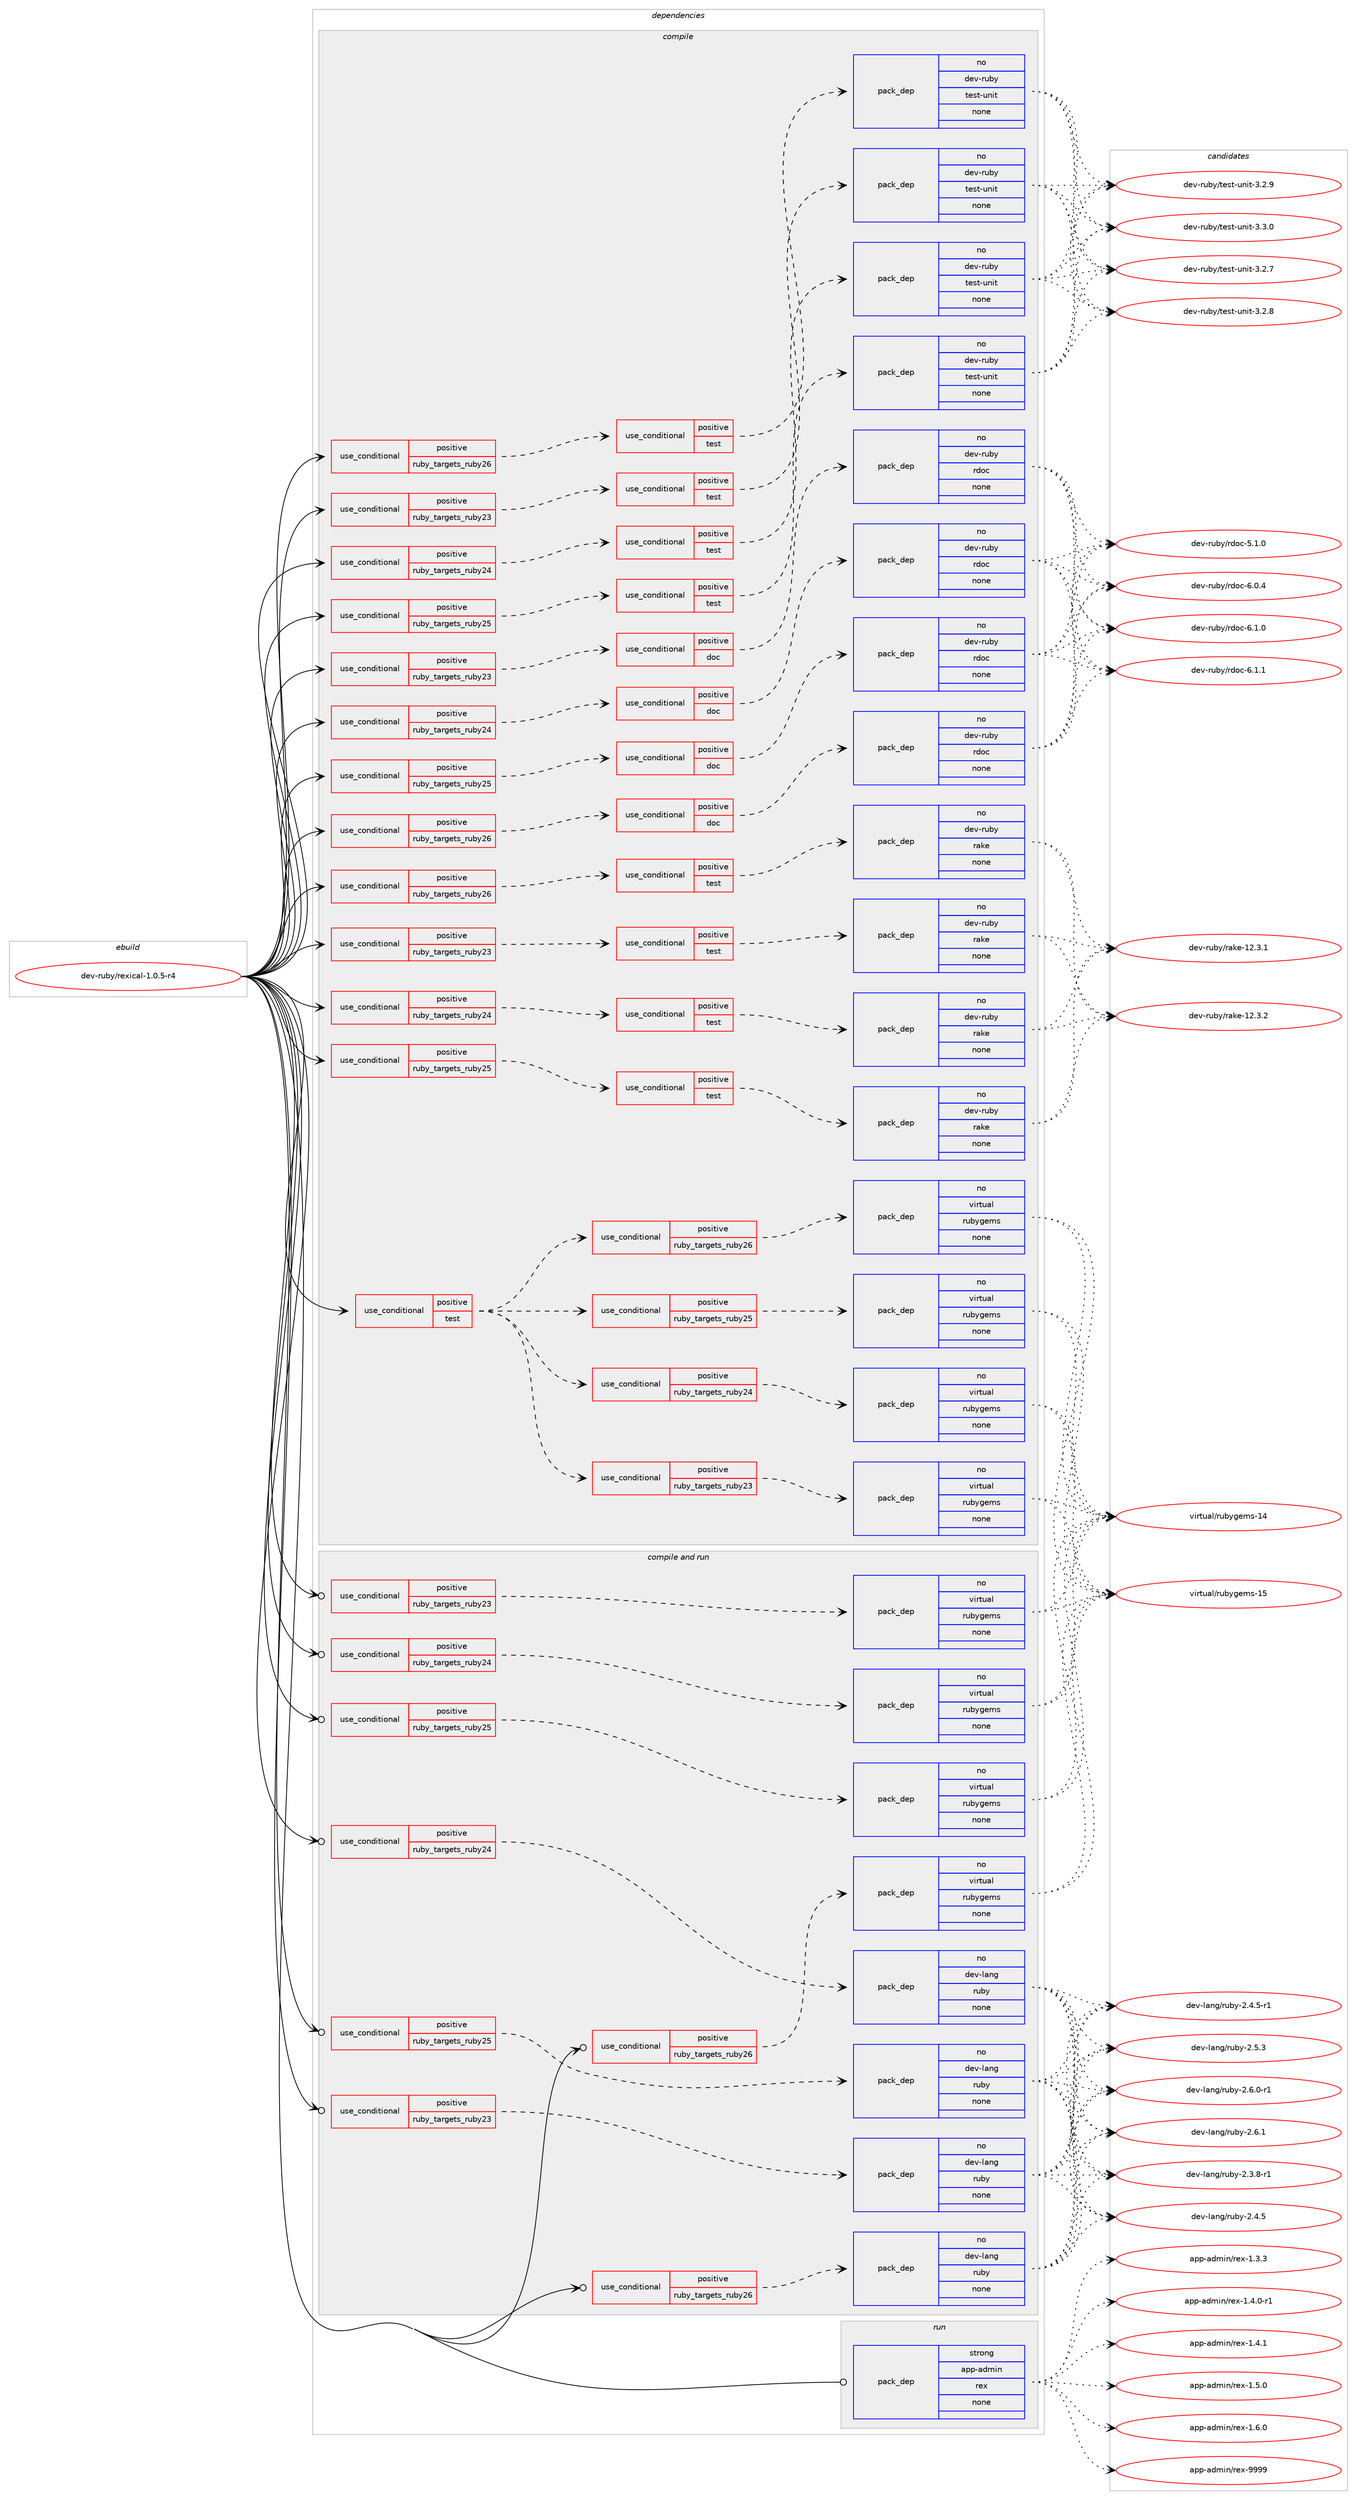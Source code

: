 digraph prolog {

# *************
# Graph options
# *************

newrank=true;
concentrate=true;
compound=true;
graph [rankdir=LR,fontname=Helvetica,fontsize=10,ranksep=1.5];#, ranksep=2.5, nodesep=0.2];
edge  [arrowhead=vee];
node  [fontname=Helvetica,fontsize=10];

# **********
# The ebuild
# **********

subgraph cluster_leftcol {
color=gray;
rank=same;
label=<<i>ebuild</i>>;
id [label="dev-ruby/rexical-1.0.5-r4", color=red, width=4, href="../dev-ruby/rexical-1.0.5-r4.svg"];
}

# ****************
# The dependencies
# ****************

subgraph cluster_midcol {
color=gray;
label=<<i>dependencies</i>>;
subgraph cluster_compile {
fillcolor="#eeeeee";
style=filled;
label=<<i>compile</i>>;
subgraph cond413213 {
dependency1518995 [label=<<TABLE BORDER="0" CELLBORDER="1" CELLSPACING="0" CELLPADDING="4"><TR><TD ROWSPAN="3" CELLPADDING="10">use_conditional</TD></TR><TR><TD>positive</TD></TR><TR><TD>ruby_targets_ruby23</TD></TR></TABLE>>, shape=none, color=red];
subgraph cond413214 {
dependency1518996 [label=<<TABLE BORDER="0" CELLBORDER="1" CELLSPACING="0" CELLPADDING="4"><TR><TD ROWSPAN="3" CELLPADDING="10">use_conditional</TD></TR><TR><TD>positive</TD></TR><TR><TD>doc</TD></TR></TABLE>>, shape=none, color=red];
subgraph pack1082276 {
dependency1518997 [label=<<TABLE BORDER="0" CELLBORDER="1" CELLSPACING="0" CELLPADDING="4" WIDTH="220"><TR><TD ROWSPAN="6" CELLPADDING="30">pack_dep</TD></TR><TR><TD WIDTH="110">no</TD></TR><TR><TD>dev-ruby</TD></TR><TR><TD>rdoc</TD></TR><TR><TD>none</TD></TR><TR><TD></TD></TR></TABLE>>, shape=none, color=blue];
}
dependency1518996:e -> dependency1518997:w [weight=20,style="dashed",arrowhead="vee"];
}
dependency1518995:e -> dependency1518996:w [weight=20,style="dashed",arrowhead="vee"];
}
id:e -> dependency1518995:w [weight=20,style="solid",arrowhead="vee"];
subgraph cond413215 {
dependency1518998 [label=<<TABLE BORDER="0" CELLBORDER="1" CELLSPACING="0" CELLPADDING="4"><TR><TD ROWSPAN="3" CELLPADDING="10">use_conditional</TD></TR><TR><TD>positive</TD></TR><TR><TD>ruby_targets_ruby23</TD></TR></TABLE>>, shape=none, color=red];
subgraph cond413216 {
dependency1518999 [label=<<TABLE BORDER="0" CELLBORDER="1" CELLSPACING="0" CELLPADDING="4"><TR><TD ROWSPAN="3" CELLPADDING="10">use_conditional</TD></TR><TR><TD>positive</TD></TR><TR><TD>test</TD></TR></TABLE>>, shape=none, color=red];
subgraph pack1082277 {
dependency1519000 [label=<<TABLE BORDER="0" CELLBORDER="1" CELLSPACING="0" CELLPADDING="4" WIDTH="220"><TR><TD ROWSPAN="6" CELLPADDING="30">pack_dep</TD></TR><TR><TD WIDTH="110">no</TD></TR><TR><TD>dev-ruby</TD></TR><TR><TD>rake</TD></TR><TR><TD>none</TD></TR><TR><TD></TD></TR></TABLE>>, shape=none, color=blue];
}
dependency1518999:e -> dependency1519000:w [weight=20,style="dashed",arrowhead="vee"];
}
dependency1518998:e -> dependency1518999:w [weight=20,style="dashed",arrowhead="vee"];
}
id:e -> dependency1518998:w [weight=20,style="solid",arrowhead="vee"];
subgraph cond413217 {
dependency1519001 [label=<<TABLE BORDER="0" CELLBORDER="1" CELLSPACING="0" CELLPADDING="4"><TR><TD ROWSPAN="3" CELLPADDING="10">use_conditional</TD></TR><TR><TD>positive</TD></TR><TR><TD>ruby_targets_ruby23</TD></TR></TABLE>>, shape=none, color=red];
subgraph cond413218 {
dependency1519002 [label=<<TABLE BORDER="0" CELLBORDER="1" CELLSPACING="0" CELLPADDING="4"><TR><TD ROWSPAN="3" CELLPADDING="10">use_conditional</TD></TR><TR><TD>positive</TD></TR><TR><TD>test</TD></TR></TABLE>>, shape=none, color=red];
subgraph pack1082278 {
dependency1519003 [label=<<TABLE BORDER="0" CELLBORDER="1" CELLSPACING="0" CELLPADDING="4" WIDTH="220"><TR><TD ROWSPAN="6" CELLPADDING="30">pack_dep</TD></TR><TR><TD WIDTH="110">no</TD></TR><TR><TD>dev-ruby</TD></TR><TR><TD>test-unit</TD></TR><TR><TD>none</TD></TR><TR><TD></TD></TR></TABLE>>, shape=none, color=blue];
}
dependency1519002:e -> dependency1519003:w [weight=20,style="dashed",arrowhead="vee"];
}
dependency1519001:e -> dependency1519002:w [weight=20,style="dashed",arrowhead="vee"];
}
id:e -> dependency1519001:w [weight=20,style="solid",arrowhead="vee"];
subgraph cond413219 {
dependency1519004 [label=<<TABLE BORDER="0" CELLBORDER="1" CELLSPACING="0" CELLPADDING="4"><TR><TD ROWSPAN="3" CELLPADDING="10">use_conditional</TD></TR><TR><TD>positive</TD></TR><TR><TD>ruby_targets_ruby24</TD></TR></TABLE>>, shape=none, color=red];
subgraph cond413220 {
dependency1519005 [label=<<TABLE BORDER="0" CELLBORDER="1" CELLSPACING="0" CELLPADDING="4"><TR><TD ROWSPAN="3" CELLPADDING="10">use_conditional</TD></TR><TR><TD>positive</TD></TR><TR><TD>doc</TD></TR></TABLE>>, shape=none, color=red];
subgraph pack1082279 {
dependency1519006 [label=<<TABLE BORDER="0" CELLBORDER="1" CELLSPACING="0" CELLPADDING="4" WIDTH="220"><TR><TD ROWSPAN="6" CELLPADDING="30">pack_dep</TD></TR><TR><TD WIDTH="110">no</TD></TR><TR><TD>dev-ruby</TD></TR><TR><TD>rdoc</TD></TR><TR><TD>none</TD></TR><TR><TD></TD></TR></TABLE>>, shape=none, color=blue];
}
dependency1519005:e -> dependency1519006:w [weight=20,style="dashed",arrowhead="vee"];
}
dependency1519004:e -> dependency1519005:w [weight=20,style="dashed",arrowhead="vee"];
}
id:e -> dependency1519004:w [weight=20,style="solid",arrowhead="vee"];
subgraph cond413221 {
dependency1519007 [label=<<TABLE BORDER="0" CELLBORDER="1" CELLSPACING="0" CELLPADDING="4"><TR><TD ROWSPAN="3" CELLPADDING="10">use_conditional</TD></TR><TR><TD>positive</TD></TR><TR><TD>ruby_targets_ruby24</TD></TR></TABLE>>, shape=none, color=red];
subgraph cond413222 {
dependency1519008 [label=<<TABLE BORDER="0" CELLBORDER="1" CELLSPACING="0" CELLPADDING="4"><TR><TD ROWSPAN="3" CELLPADDING="10">use_conditional</TD></TR><TR><TD>positive</TD></TR><TR><TD>test</TD></TR></TABLE>>, shape=none, color=red];
subgraph pack1082280 {
dependency1519009 [label=<<TABLE BORDER="0" CELLBORDER="1" CELLSPACING="0" CELLPADDING="4" WIDTH="220"><TR><TD ROWSPAN="6" CELLPADDING="30">pack_dep</TD></TR><TR><TD WIDTH="110">no</TD></TR><TR><TD>dev-ruby</TD></TR><TR><TD>rake</TD></TR><TR><TD>none</TD></TR><TR><TD></TD></TR></TABLE>>, shape=none, color=blue];
}
dependency1519008:e -> dependency1519009:w [weight=20,style="dashed",arrowhead="vee"];
}
dependency1519007:e -> dependency1519008:w [weight=20,style="dashed",arrowhead="vee"];
}
id:e -> dependency1519007:w [weight=20,style="solid",arrowhead="vee"];
subgraph cond413223 {
dependency1519010 [label=<<TABLE BORDER="0" CELLBORDER="1" CELLSPACING="0" CELLPADDING="4"><TR><TD ROWSPAN="3" CELLPADDING="10">use_conditional</TD></TR><TR><TD>positive</TD></TR><TR><TD>ruby_targets_ruby24</TD></TR></TABLE>>, shape=none, color=red];
subgraph cond413224 {
dependency1519011 [label=<<TABLE BORDER="0" CELLBORDER="1" CELLSPACING="0" CELLPADDING="4"><TR><TD ROWSPAN="3" CELLPADDING="10">use_conditional</TD></TR><TR><TD>positive</TD></TR><TR><TD>test</TD></TR></TABLE>>, shape=none, color=red];
subgraph pack1082281 {
dependency1519012 [label=<<TABLE BORDER="0" CELLBORDER="1" CELLSPACING="0" CELLPADDING="4" WIDTH="220"><TR><TD ROWSPAN="6" CELLPADDING="30">pack_dep</TD></TR><TR><TD WIDTH="110">no</TD></TR><TR><TD>dev-ruby</TD></TR><TR><TD>test-unit</TD></TR><TR><TD>none</TD></TR><TR><TD></TD></TR></TABLE>>, shape=none, color=blue];
}
dependency1519011:e -> dependency1519012:w [weight=20,style="dashed",arrowhead="vee"];
}
dependency1519010:e -> dependency1519011:w [weight=20,style="dashed",arrowhead="vee"];
}
id:e -> dependency1519010:w [weight=20,style="solid",arrowhead="vee"];
subgraph cond413225 {
dependency1519013 [label=<<TABLE BORDER="0" CELLBORDER="1" CELLSPACING="0" CELLPADDING="4"><TR><TD ROWSPAN="3" CELLPADDING="10">use_conditional</TD></TR><TR><TD>positive</TD></TR><TR><TD>ruby_targets_ruby25</TD></TR></TABLE>>, shape=none, color=red];
subgraph cond413226 {
dependency1519014 [label=<<TABLE BORDER="0" CELLBORDER="1" CELLSPACING="0" CELLPADDING="4"><TR><TD ROWSPAN="3" CELLPADDING="10">use_conditional</TD></TR><TR><TD>positive</TD></TR><TR><TD>doc</TD></TR></TABLE>>, shape=none, color=red];
subgraph pack1082282 {
dependency1519015 [label=<<TABLE BORDER="0" CELLBORDER="1" CELLSPACING="0" CELLPADDING="4" WIDTH="220"><TR><TD ROWSPAN="6" CELLPADDING="30">pack_dep</TD></TR><TR><TD WIDTH="110">no</TD></TR><TR><TD>dev-ruby</TD></TR><TR><TD>rdoc</TD></TR><TR><TD>none</TD></TR><TR><TD></TD></TR></TABLE>>, shape=none, color=blue];
}
dependency1519014:e -> dependency1519015:w [weight=20,style="dashed",arrowhead="vee"];
}
dependency1519013:e -> dependency1519014:w [weight=20,style="dashed",arrowhead="vee"];
}
id:e -> dependency1519013:w [weight=20,style="solid",arrowhead="vee"];
subgraph cond413227 {
dependency1519016 [label=<<TABLE BORDER="0" CELLBORDER="1" CELLSPACING="0" CELLPADDING="4"><TR><TD ROWSPAN="3" CELLPADDING="10">use_conditional</TD></TR><TR><TD>positive</TD></TR><TR><TD>ruby_targets_ruby25</TD></TR></TABLE>>, shape=none, color=red];
subgraph cond413228 {
dependency1519017 [label=<<TABLE BORDER="0" CELLBORDER="1" CELLSPACING="0" CELLPADDING="4"><TR><TD ROWSPAN="3" CELLPADDING="10">use_conditional</TD></TR><TR><TD>positive</TD></TR><TR><TD>test</TD></TR></TABLE>>, shape=none, color=red];
subgraph pack1082283 {
dependency1519018 [label=<<TABLE BORDER="0" CELLBORDER="1" CELLSPACING="0" CELLPADDING="4" WIDTH="220"><TR><TD ROWSPAN="6" CELLPADDING="30">pack_dep</TD></TR><TR><TD WIDTH="110">no</TD></TR><TR><TD>dev-ruby</TD></TR><TR><TD>rake</TD></TR><TR><TD>none</TD></TR><TR><TD></TD></TR></TABLE>>, shape=none, color=blue];
}
dependency1519017:e -> dependency1519018:w [weight=20,style="dashed",arrowhead="vee"];
}
dependency1519016:e -> dependency1519017:w [weight=20,style="dashed",arrowhead="vee"];
}
id:e -> dependency1519016:w [weight=20,style="solid",arrowhead="vee"];
subgraph cond413229 {
dependency1519019 [label=<<TABLE BORDER="0" CELLBORDER="1" CELLSPACING="0" CELLPADDING="4"><TR><TD ROWSPAN="3" CELLPADDING="10">use_conditional</TD></TR><TR><TD>positive</TD></TR><TR><TD>ruby_targets_ruby25</TD></TR></TABLE>>, shape=none, color=red];
subgraph cond413230 {
dependency1519020 [label=<<TABLE BORDER="0" CELLBORDER="1" CELLSPACING="0" CELLPADDING="4"><TR><TD ROWSPAN="3" CELLPADDING="10">use_conditional</TD></TR><TR><TD>positive</TD></TR><TR><TD>test</TD></TR></TABLE>>, shape=none, color=red];
subgraph pack1082284 {
dependency1519021 [label=<<TABLE BORDER="0" CELLBORDER="1" CELLSPACING="0" CELLPADDING="4" WIDTH="220"><TR><TD ROWSPAN="6" CELLPADDING="30">pack_dep</TD></TR><TR><TD WIDTH="110">no</TD></TR><TR><TD>dev-ruby</TD></TR><TR><TD>test-unit</TD></TR><TR><TD>none</TD></TR><TR><TD></TD></TR></TABLE>>, shape=none, color=blue];
}
dependency1519020:e -> dependency1519021:w [weight=20,style="dashed",arrowhead="vee"];
}
dependency1519019:e -> dependency1519020:w [weight=20,style="dashed",arrowhead="vee"];
}
id:e -> dependency1519019:w [weight=20,style="solid",arrowhead="vee"];
subgraph cond413231 {
dependency1519022 [label=<<TABLE BORDER="0" CELLBORDER="1" CELLSPACING="0" CELLPADDING="4"><TR><TD ROWSPAN="3" CELLPADDING="10">use_conditional</TD></TR><TR><TD>positive</TD></TR><TR><TD>ruby_targets_ruby26</TD></TR></TABLE>>, shape=none, color=red];
subgraph cond413232 {
dependency1519023 [label=<<TABLE BORDER="0" CELLBORDER="1" CELLSPACING="0" CELLPADDING="4"><TR><TD ROWSPAN="3" CELLPADDING="10">use_conditional</TD></TR><TR><TD>positive</TD></TR><TR><TD>doc</TD></TR></TABLE>>, shape=none, color=red];
subgraph pack1082285 {
dependency1519024 [label=<<TABLE BORDER="0" CELLBORDER="1" CELLSPACING="0" CELLPADDING="4" WIDTH="220"><TR><TD ROWSPAN="6" CELLPADDING="30">pack_dep</TD></TR><TR><TD WIDTH="110">no</TD></TR><TR><TD>dev-ruby</TD></TR><TR><TD>rdoc</TD></TR><TR><TD>none</TD></TR><TR><TD></TD></TR></TABLE>>, shape=none, color=blue];
}
dependency1519023:e -> dependency1519024:w [weight=20,style="dashed",arrowhead="vee"];
}
dependency1519022:e -> dependency1519023:w [weight=20,style="dashed",arrowhead="vee"];
}
id:e -> dependency1519022:w [weight=20,style="solid",arrowhead="vee"];
subgraph cond413233 {
dependency1519025 [label=<<TABLE BORDER="0" CELLBORDER="1" CELLSPACING="0" CELLPADDING="4"><TR><TD ROWSPAN="3" CELLPADDING="10">use_conditional</TD></TR><TR><TD>positive</TD></TR><TR><TD>ruby_targets_ruby26</TD></TR></TABLE>>, shape=none, color=red];
subgraph cond413234 {
dependency1519026 [label=<<TABLE BORDER="0" CELLBORDER="1" CELLSPACING="0" CELLPADDING="4"><TR><TD ROWSPAN="3" CELLPADDING="10">use_conditional</TD></TR><TR><TD>positive</TD></TR><TR><TD>test</TD></TR></TABLE>>, shape=none, color=red];
subgraph pack1082286 {
dependency1519027 [label=<<TABLE BORDER="0" CELLBORDER="1" CELLSPACING="0" CELLPADDING="4" WIDTH="220"><TR><TD ROWSPAN="6" CELLPADDING="30">pack_dep</TD></TR><TR><TD WIDTH="110">no</TD></TR><TR><TD>dev-ruby</TD></TR><TR><TD>rake</TD></TR><TR><TD>none</TD></TR><TR><TD></TD></TR></TABLE>>, shape=none, color=blue];
}
dependency1519026:e -> dependency1519027:w [weight=20,style="dashed",arrowhead="vee"];
}
dependency1519025:e -> dependency1519026:w [weight=20,style="dashed",arrowhead="vee"];
}
id:e -> dependency1519025:w [weight=20,style="solid",arrowhead="vee"];
subgraph cond413235 {
dependency1519028 [label=<<TABLE BORDER="0" CELLBORDER="1" CELLSPACING="0" CELLPADDING="4"><TR><TD ROWSPAN="3" CELLPADDING="10">use_conditional</TD></TR><TR><TD>positive</TD></TR><TR><TD>ruby_targets_ruby26</TD></TR></TABLE>>, shape=none, color=red];
subgraph cond413236 {
dependency1519029 [label=<<TABLE BORDER="0" CELLBORDER="1" CELLSPACING="0" CELLPADDING="4"><TR><TD ROWSPAN="3" CELLPADDING="10">use_conditional</TD></TR><TR><TD>positive</TD></TR><TR><TD>test</TD></TR></TABLE>>, shape=none, color=red];
subgraph pack1082287 {
dependency1519030 [label=<<TABLE BORDER="0" CELLBORDER="1" CELLSPACING="0" CELLPADDING="4" WIDTH="220"><TR><TD ROWSPAN="6" CELLPADDING="30">pack_dep</TD></TR><TR><TD WIDTH="110">no</TD></TR><TR><TD>dev-ruby</TD></TR><TR><TD>test-unit</TD></TR><TR><TD>none</TD></TR><TR><TD></TD></TR></TABLE>>, shape=none, color=blue];
}
dependency1519029:e -> dependency1519030:w [weight=20,style="dashed",arrowhead="vee"];
}
dependency1519028:e -> dependency1519029:w [weight=20,style="dashed",arrowhead="vee"];
}
id:e -> dependency1519028:w [weight=20,style="solid",arrowhead="vee"];
subgraph cond413237 {
dependency1519031 [label=<<TABLE BORDER="0" CELLBORDER="1" CELLSPACING="0" CELLPADDING="4"><TR><TD ROWSPAN="3" CELLPADDING="10">use_conditional</TD></TR><TR><TD>positive</TD></TR><TR><TD>test</TD></TR></TABLE>>, shape=none, color=red];
subgraph cond413238 {
dependency1519032 [label=<<TABLE BORDER="0" CELLBORDER="1" CELLSPACING="0" CELLPADDING="4"><TR><TD ROWSPAN="3" CELLPADDING="10">use_conditional</TD></TR><TR><TD>positive</TD></TR><TR><TD>ruby_targets_ruby23</TD></TR></TABLE>>, shape=none, color=red];
subgraph pack1082288 {
dependency1519033 [label=<<TABLE BORDER="0" CELLBORDER="1" CELLSPACING="0" CELLPADDING="4" WIDTH="220"><TR><TD ROWSPAN="6" CELLPADDING="30">pack_dep</TD></TR><TR><TD WIDTH="110">no</TD></TR><TR><TD>virtual</TD></TR><TR><TD>rubygems</TD></TR><TR><TD>none</TD></TR><TR><TD></TD></TR></TABLE>>, shape=none, color=blue];
}
dependency1519032:e -> dependency1519033:w [weight=20,style="dashed",arrowhead="vee"];
}
dependency1519031:e -> dependency1519032:w [weight=20,style="dashed",arrowhead="vee"];
subgraph cond413239 {
dependency1519034 [label=<<TABLE BORDER="0" CELLBORDER="1" CELLSPACING="0" CELLPADDING="4"><TR><TD ROWSPAN="3" CELLPADDING="10">use_conditional</TD></TR><TR><TD>positive</TD></TR><TR><TD>ruby_targets_ruby24</TD></TR></TABLE>>, shape=none, color=red];
subgraph pack1082289 {
dependency1519035 [label=<<TABLE BORDER="0" CELLBORDER="1" CELLSPACING="0" CELLPADDING="4" WIDTH="220"><TR><TD ROWSPAN="6" CELLPADDING="30">pack_dep</TD></TR><TR><TD WIDTH="110">no</TD></TR><TR><TD>virtual</TD></TR><TR><TD>rubygems</TD></TR><TR><TD>none</TD></TR><TR><TD></TD></TR></TABLE>>, shape=none, color=blue];
}
dependency1519034:e -> dependency1519035:w [weight=20,style="dashed",arrowhead="vee"];
}
dependency1519031:e -> dependency1519034:w [weight=20,style="dashed",arrowhead="vee"];
subgraph cond413240 {
dependency1519036 [label=<<TABLE BORDER="0" CELLBORDER="1" CELLSPACING="0" CELLPADDING="4"><TR><TD ROWSPAN="3" CELLPADDING="10">use_conditional</TD></TR><TR><TD>positive</TD></TR><TR><TD>ruby_targets_ruby25</TD></TR></TABLE>>, shape=none, color=red];
subgraph pack1082290 {
dependency1519037 [label=<<TABLE BORDER="0" CELLBORDER="1" CELLSPACING="0" CELLPADDING="4" WIDTH="220"><TR><TD ROWSPAN="6" CELLPADDING="30">pack_dep</TD></TR><TR><TD WIDTH="110">no</TD></TR><TR><TD>virtual</TD></TR><TR><TD>rubygems</TD></TR><TR><TD>none</TD></TR><TR><TD></TD></TR></TABLE>>, shape=none, color=blue];
}
dependency1519036:e -> dependency1519037:w [weight=20,style="dashed",arrowhead="vee"];
}
dependency1519031:e -> dependency1519036:w [weight=20,style="dashed",arrowhead="vee"];
subgraph cond413241 {
dependency1519038 [label=<<TABLE BORDER="0" CELLBORDER="1" CELLSPACING="0" CELLPADDING="4"><TR><TD ROWSPAN="3" CELLPADDING="10">use_conditional</TD></TR><TR><TD>positive</TD></TR><TR><TD>ruby_targets_ruby26</TD></TR></TABLE>>, shape=none, color=red];
subgraph pack1082291 {
dependency1519039 [label=<<TABLE BORDER="0" CELLBORDER="1" CELLSPACING="0" CELLPADDING="4" WIDTH="220"><TR><TD ROWSPAN="6" CELLPADDING="30">pack_dep</TD></TR><TR><TD WIDTH="110">no</TD></TR><TR><TD>virtual</TD></TR><TR><TD>rubygems</TD></TR><TR><TD>none</TD></TR><TR><TD></TD></TR></TABLE>>, shape=none, color=blue];
}
dependency1519038:e -> dependency1519039:w [weight=20,style="dashed",arrowhead="vee"];
}
dependency1519031:e -> dependency1519038:w [weight=20,style="dashed",arrowhead="vee"];
}
id:e -> dependency1519031:w [weight=20,style="solid",arrowhead="vee"];
}
subgraph cluster_compileandrun {
fillcolor="#eeeeee";
style=filled;
label=<<i>compile and run</i>>;
subgraph cond413242 {
dependency1519040 [label=<<TABLE BORDER="0" CELLBORDER="1" CELLSPACING="0" CELLPADDING="4"><TR><TD ROWSPAN="3" CELLPADDING="10">use_conditional</TD></TR><TR><TD>positive</TD></TR><TR><TD>ruby_targets_ruby23</TD></TR></TABLE>>, shape=none, color=red];
subgraph pack1082292 {
dependency1519041 [label=<<TABLE BORDER="0" CELLBORDER="1" CELLSPACING="0" CELLPADDING="4" WIDTH="220"><TR><TD ROWSPAN="6" CELLPADDING="30">pack_dep</TD></TR><TR><TD WIDTH="110">no</TD></TR><TR><TD>dev-lang</TD></TR><TR><TD>ruby</TD></TR><TR><TD>none</TD></TR><TR><TD></TD></TR></TABLE>>, shape=none, color=blue];
}
dependency1519040:e -> dependency1519041:w [weight=20,style="dashed",arrowhead="vee"];
}
id:e -> dependency1519040:w [weight=20,style="solid",arrowhead="odotvee"];
subgraph cond413243 {
dependency1519042 [label=<<TABLE BORDER="0" CELLBORDER="1" CELLSPACING="0" CELLPADDING="4"><TR><TD ROWSPAN="3" CELLPADDING="10">use_conditional</TD></TR><TR><TD>positive</TD></TR><TR><TD>ruby_targets_ruby23</TD></TR></TABLE>>, shape=none, color=red];
subgraph pack1082293 {
dependency1519043 [label=<<TABLE BORDER="0" CELLBORDER="1" CELLSPACING="0" CELLPADDING="4" WIDTH="220"><TR><TD ROWSPAN="6" CELLPADDING="30">pack_dep</TD></TR><TR><TD WIDTH="110">no</TD></TR><TR><TD>virtual</TD></TR><TR><TD>rubygems</TD></TR><TR><TD>none</TD></TR><TR><TD></TD></TR></TABLE>>, shape=none, color=blue];
}
dependency1519042:e -> dependency1519043:w [weight=20,style="dashed",arrowhead="vee"];
}
id:e -> dependency1519042:w [weight=20,style="solid",arrowhead="odotvee"];
subgraph cond413244 {
dependency1519044 [label=<<TABLE BORDER="0" CELLBORDER="1" CELLSPACING="0" CELLPADDING="4"><TR><TD ROWSPAN="3" CELLPADDING="10">use_conditional</TD></TR><TR><TD>positive</TD></TR><TR><TD>ruby_targets_ruby24</TD></TR></TABLE>>, shape=none, color=red];
subgraph pack1082294 {
dependency1519045 [label=<<TABLE BORDER="0" CELLBORDER="1" CELLSPACING="0" CELLPADDING="4" WIDTH="220"><TR><TD ROWSPAN="6" CELLPADDING="30">pack_dep</TD></TR><TR><TD WIDTH="110">no</TD></TR><TR><TD>dev-lang</TD></TR><TR><TD>ruby</TD></TR><TR><TD>none</TD></TR><TR><TD></TD></TR></TABLE>>, shape=none, color=blue];
}
dependency1519044:e -> dependency1519045:w [weight=20,style="dashed",arrowhead="vee"];
}
id:e -> dependency1519044:w [weight=20,style="solid",arrowhead="odotvee"];
subgraph cond413245 {
dependency1519046 [label=<<TABLE BORDER="0" CELLBORDER="1" CELLSPACING="0" CELLPADDING="4"><TR><TD ROWSPAN="3" CELLPADDING="10">use_conditional</TD></TR><TR><TD>positive</TD></TR><TR><TD>ruby_targets_ruby24</TD></TR></TABLE>>, shape=none, color=red];
subgraph pack1082295 {
dependency1519047 [label=<<TABLE BORDER="0" CELLBORDER="1" CELLSPACING="0" CELLPADDING="4" WIDTH="220"><TR><TD ROWSPAN="6" CELLPADDING="30">pack_dep</TD></TR><TR><TD WIDTH="110">no</TD></TR><TR><TD>virtual</TD></TR><TR><TD>rubygems</TD></TR><TR><TD>none</TD></TR><TR><TD></TD></TR></TABLE>>, shape=none, color=blue];
}
dependency1519046:e -> dependency1519047:w [weight=20,style="dashed",arrowhead="vee"];
}
id:e -> dependency1519046:w [weight=20,style="solid",arrowhead="odotvee"];
subgraph cond413246 {
dependency1519048 [label=<<TABLE BORDER="0" CELLBORDER="1" CELLSPACING="0" CELLPADDING="4"><TR><TD ROWSPAN="3" CELLPADDING="10">use_conditional</TD></TR><TR><TD>positive</TD></TR><TR><TD>ruby_targets_ruby25</TD></TR></TABLE>>, shape=none, color=red];
subgraph pack1082296 {
dependency1519049 [label=<<TABLE BORDER="0" CELLBORDER="1" CELLSPACING="0" CELLPADDING="4" WIDTH="220"><TR><TD ROWSPAN="6" CELLPADDING="30">pack_dep</TD></TR><TR><TD WIDTH="110">no</TD></TR><TR><TD>dev-lang</TD></TR><TR><TD>ruby</TD></TR><TR><TD>none</TD></TR><TR><TD></TD></TR></TABLE>>, shape=none, color=blue];
}
dependency1519048:e -> dependency1519049:w [weight=20,style="dashed",arrowhead="vee"];
}
id:e -> dependency1519048:w [weight=20,style="solid",arrowhead="odotvee"];
subgraph cond413247 {
dependency1519050 [label=<<TABLE BORDER="0" CELLBORDER="1" CELLSPACING="0" CELLPADDING="4"><TR><TD ROWSPAN="3" CELLPADDING="10">use_conditional</TD></TR><TR><TD>positive</TD></TR><TR><TD>ruby_targets_ruby25</TD></TR></TABLE>>, shape=none, color=red];
subgraph pack1082297 {
dependency1519051 [label=<<TABLE BORDER="0" CELLBORDER="1" CELLSPACING="0" CELLPADDING="4" WIDTH="220"><TR><TD ROWSPAN="6" CELLPADDING="30">pack_dep</TD></TR><TR><TD WIDTH="110">no</TD></TR><TR><TD>virtual</TD></TR><TR><TD>rubygems</TD></TR><TR><TD>none</TD></TR><TR><TD></TD></TR></TABLE>>, shape=none, color=blue];
}
dependency1519050:e -> dependency1519051:w [weight=20,style="dashed",arrowhead="vee"];
}
id:e -> dependency1519050:w [weight=20,style="solid",arrowhead="odotvee"];
subgraph cond413248 {
dependency1519052 [label=<<TABLE BORDER="0" CELLBORDER="1" CELLSPACING="0" CELLPADDING="4"><TR><TD ROWSPAN="3" CELLPADDING="10">use_conditional</TD></TR><TR><TD>positive</TD></TR><TR><TD>ruby_targets_ruby26</TD></TR></TABLE>>, shape=none, color=red];
subgraph pack1082298 {
dependency1519053 [label=<<TABLE BORDER="0" CELLBORDER="1" CELLSPACING="0" CELLPADDING="4" WIDTH="220"><TR><TD ROWSPAN="6" CELLPADDING="30">pack_dep</TD></TR><TR><TD WIDTH="110">no</TD></TR><TR><TD>dev-lang</TD></TR><TR><TD>ruby</TD></TR><TR><TD>none</TD></TR><TR><TD></TD></TR></TABLE>>, shape=none, color=blue];
}
dependency1519052:e -> dependency1519053:w [weight=20,style="dashed",arrowhead="vee"];
}
id:e -> dependency1519052:w [weight=20,style="solid",arrowhead="odotvee"];
subgraph cond413249 {
dependency1519054 [label=<<TABLE BORDER="0" CELLBORDER="1" CELLSPACING="0" CELLPADDING="4"><TR><TD ROWSPAN="3" CELLPADDING="10">use_conditional</TD></TR><TR><TD>positive</TD></TR><TR><TD>ruby_targets_ruby26</TD></TR></TABLE>>, shape=none, color=red];
subgraph pack1082299 {
dependency1519055 [label=<<TABLE BORDER="0" CELLBORDER="1" CELLSPACING="0" CELLPADDING="4" WIDTH="220"><TR><TD ROWSPAN="6" CELLPADDING="30">pack_dep</TD></TR><TR><TD WIDTH="110">no</TD></TR><TR><TD>virtual</TD></TR><TR><TD>rubygems</TD></TR><TR><TD>none</TD></TR><TR><TD></TD></TR></TABLE>>, shape=none, color=blue];
}
dependency1519054:e -> dependency1519055:w [weight=20,style="dashed",arrowhead="vee"];
}
id:e -> dependency1519054:w [weight=20,style="solid",arrowhead="odotvee"];
}
subgraph cluster_run {
fillcolor="#eeeeee";
style=filled;
label=<<i>run</i>>;
subgraph pack1082300 {
dependency1519056 [label=<<TABLE BORDER="0" CELLBORDER="1" CELLSPACING="0" CELLPADDING="4" WIDTH="220"><TR><TD ROWSPAN="6" CELLPADDING="30">pack_dep</TD></TR><TR><TD WIDTH="110">strong</TD></TR><TR><TD>app-admin</TD></TR><TR><TD>rex</TD></TR><TR><TD>none</TD></TR><TR><TD></TD></TR></TABLE>>, shape=none, color=blue];
}
id:e -> dependency1519056:w [weight=20,style="solid",arrowhead="odot"];
}
}

# **************
# The candidates
# **************

subgraph cluster_choices {
rank=same;
color=gray;
label=<<i>candidates</i>>;

subgraph choice1082276 {
color=black;
nodesep=1;
choice10010111845114117981214711410011199455346494648 [label="dev-ruby/rdoc-5.1.0", color=red, width=4,href="../dev-ruby/rdoc-5.1.0.svg"];
choice10010111845114117981214711410011199455446484652 [label="dev-ruby/rdoc-6.0.4", color=red, width=4,href="../dev-ruby/rdoc-6.0.4.svg"];
choice10010111845114117981214711410011199455446494648 [label="dev-ruby/rdoc-6.1.0", color=red, width=4,href="../dev-ruby/rdoc-6.1.0.svg"];
choice10010111845114117981214711410011199455446494649 [label="dev-ruby/rdoc-6.1.1", color=red, width=4,href="../dev-ruby/rdoc-6.1.1.svg"];
dependency1518997:e -> choice10010111845114117981214711410011199455346494648:w [style=dotted,weight="100"];
dependency1518997:e -> choice10010111845114117981214711410011199455446484652:w [style=dotted,weight="100"];
dependency1518997:e -> choice10010111845114117981214711410011199455446494648:w [style=dotted,weight="100"];
dependency1518997:e -> choice10010111845114117981214711410011199455446494649:w [style=dotted,weight="100"];
}
subgraph choice1082277 {
color=black;
nodesep=1;
choice1001011184511411798121471149710710145495046514649 [label="dev-ruby/rake-12.3.1", color=red, width=4,href="../dev-ruby/rake-12.3.1.svg"];
choice1001011184511411798121471149710710145495046514650 [label="dev-ruby/rake-12.3.2", color=red, width=4,href="../dev-ruby/rake-12.3.2.svg"];
dependency1519000:e -> choice1001011184511411798121471149710710145495046514649:w [style=dotted,weight="100"];
dependency1519000:e -> choice1001011184511411798121471149710710145495046514650:w [style=dotted,weight="100"];
}
subgraph choice1082278 {
color=black;
nodesep=1;
choice10010111845114117981214711610111511645117110105116455146504655 [label="dev-ruby/test-unit-3.2.7", color=red, width=4,href="../dev-ruby/test-unit-3.2.7.svg"];
choice10010111845114117981214711610111511645117110105116455146504656 [label="dev-ruby/test-unit-3.2.8", color=red, width=4,href="../dev-ruby/test-unit-3.2.8.svg"];
choice10010111845114117981214711610111511645117110105116455146504657 [label="dev-ruby/test-unit-3.2.9", color=red, width=4,href="../dev-ruby/test-unit-3.2.9.svg"];
choice10010111845114117981214711610111511645117110105116455146514648 [label="dev-ruby/test-unit-3.3.0", color=red, width=4,href="../dev-ruby/test-unit-3.3.0.svg"];
dependency1519003:e -> choice10010111845114117981214711610111511645117110105116455146504655:w [style=dotted,weight="100"];
dependency1519003:e -> choice10010111845114117981214711610111511645117110105116455146504656:w [style=dotted,weight="100"];
dependency1519003:e -> choice10010111845114117981214711610111511645117110105116455146504657:w [style=dotted,weight="100"];
dependency1519003:e -> choice10010111845114117981214711610111511645117110105116455146514648:w [style=dotted,weight="100"];
}
subgraph choice1082279 {
color=black;
nodesep=1;
choice10010111845114117981214711410011199455346494648 [label="dev-ruby/rdoc-5.1.0", color=red, width=4,href="../dev-ruby/rdoc-5.1.0.svg"];
choice10010111845114117981214711410011199455446484652 [label="dev-ruby/rdoc-6.0.4", color=red, width=4,href="../dev-ruby/rdoc-6.0.4.svg"];
choice10010111845114117981214711410011199455446494648 [label="dev-ruby/rdoc-6.1.0", color=red, width=4,href="../dev-ruby/rdoc-6.1.0.svg"];
choice10010111845114117981214711410011199455446494649 [label="dev-ruby/rdoc-6.1.1", color=red, width=4,href="../dev-ruby/rdoc-6.1.1.svg"];
dependency1519006:e -> choice10010111845114117981214711410011199455346494648:w [style=dotted,weight="100"];
dependency1519006:e -> choice10010111845114117981214711410011199455446484652:w [style=dotted,weight="100"];
dependency1519006:e -> choice10010111845114117981214711410011199455446494648:w [style=dotted,weight="100"];
dependency1519006:e -> choice10010111845114117981214711410011199455446494649:w [style=dotted,weight="100"];
}
subgraph choice1082280 {
color=black;
nodesep=1;
choice1001011184511411798121471149710710145495046514649 [label="dev-ruby/rake-12.3.1", color=red, width=4,href="../dev-ruby/rake-12.3.1.svg"];
choice1001011184511411798121471149710710145495046514650 [label="dev-ruby/rake-12.3.2", color=red, width=4,href="../dev-ruby/rake-12.3.2.svg"];
dependency1519009:e -> choice1001011184511411798121471149710710145495046514649:w [style=dotted,weight="100"];
dependency1519009:e -> choice1001011184511411798121471149710710145495046514650:w [style=dotted,weight="100"];
}
subgraph choice1082281 {
color=black;
nodesep=1;
choice10010111845114117981214711610111511645117110105116455146504655 [label="dev-ruby/test-unit-3.2.7", color=red, width=4,href="../dev-ruby/test-unit-3.2.7.svg"];
choice10010111845114117981214711610111511645117110105116455146504656 [label="dev-ruby/test-unit-3.2.8", color=red, width=4,href="../dev-ruby/test-unit-3.2.8.svg"];
choice10010111845114117981214711610111511645117110105116455146504657 [label="dev-ruby/test-unit-3.2.9", color=red, width=4,href="../dev-ruby/test-unit-3.2.9.svg"];
choice10010111845114117981214711610111511645117110105116455146514648 [label="dev-ruby/test-unit-3.3.0", color=red, width=4,href="../dev-ruby/test-unit-3.3.0.svg"];
dependency1519012:e -> choice10010111845114117981214711610111511645117110105116455146504655:w [style=dotted,weight="100"];
dependency1519012:e -> choice10010111845114117981214711610111511645117110105116455146504656:w [style=dotted,weight="100"];
dependency1519012:e -> choice10010111845114117981214711610111511645117110105116455146504657:w [style=dotted,weight="100"];
dependency1519012:e -> choice10010111845114117981214711610111511645117110105116455146514648:w [style=dotted,weight="100"];
}
subgraph choice1082282 {
color=black;
nodesep=1;
choice10010111845114117981214711410011199455346494648 [label="dev-ruby/rdoc-5.1.0", color=red, width=4,href="../dev-ruby/rdoc-5.1.0.svg"];
choice10010111845114117981214711410011199455446484652 [label="dev-ruby/rdoc-6.0.4", color=red, width=4,href="../dev-ruby/rdoc-6.0.4.svg"];
choice10010111845114117981214711410011199455446494648 [label="dev-ruby/rdoc-6.1.0", color=red, width=4,href="../dev-ruby/rdoc-6.1.0.svg"];
choice10010111845114117981214711410011199455446494649 [label="dev-ruby/rdoc-6.1.1", color=red, width=4,href="../dev-ruby/rdoc-6.1.1.svg"];
dependency1519015:e -> choice10010111845114117981214711410011199455346494648:w [style=dotted,weight="100"];
dependency1519015:e -> choice10010111845114117981214711410011199455446484652:w [style=dotted,weight="100"];
dependency1519015:e -> choice10010111845114117981214711410011199455446494648:w [style=dotted,weight="100"];
dependency1519015:e -> choice10010111845114117981214711410011199455446494649:w [style=dotted,weight="100"];
}
subgraph choice1082283 {
color=black;
nodesep=1;
choice1001011184511411798121471149710710145495046514649 [label="dev-ruby/rake-12.3.1", color=red, width=4,href="../dev-ruby/rake-12.3.1.svg"];
choice1001011184511411798121471149710710145495046514650 [label="dev-ruby/rake-12.3.2", color=red, width=4,href="../dev-ruby/rake-12.3.2.svg"];
dependency1519018:e -> choice1001011184511411798121471149710710145495046514649:w [style=dotted,weight="100"];
dependency1519018:e -> choice1001011184511411798121471149710710145495046514650:w [style=dotted,weight="100"];
}
subgraph choice1082284 {
color=black;
nodesep=1;
choice10010111845114117981214711610111511645117110105116455146504655 [label="dev-ruby/test-unit-3.2.7", color=red, width=4,href="../dev-ruby/test-unit-3.2.7.svg"];
choice10010111845114117981214711610111511645117110105116455146504656 [label="dev-ruby/test-unit-3.2.8", color=red, width=4,href="../dev-ruby/test-unit-3.2.8.svg"];
choice10010111845114117981214711610111511645117110105116455146504657 [label="dev-ruby/test-unit-3.2.9", color=red, width=4,href="../dev-ruby/test-unit-3.2.9.svg"];
choice10010111845114117981214711610111511645117110105116455146514648 [label="dev-ruby/test-unit-3.3.0", color=red, width=4,href="../dev-ruby/test-unit-3.3.0.svg"];
dependency1519021:e -> choice10010111845114117981214711610111511645117110105116455146504655:w [style=dotted,weight="100"];
dependency1519021:e -> choice10010111845114117981214711610111511645117110105116455146504656:w [style=dotted,weight="100"];
dependency1519021:e -> choice10010111845114117981214711610111511645117110105116455146504657:w [style=dotted,weight="100"];
dependency1519021:e -> choice10010111845114117981214711610111511645117110105116455146514648:w [style=dotted,weight="100"];
}
subgraph choice1082285 {
color=black;
nodesep=1;
choice10010111845114117981214711410011199455346494648 [label="dev-ruby/rdoc-5.1.0", color=red, width=4,href="../dev-ruby/rdoc-5.1.0.svg"];
choice10010111845114117981214711410011199455446484652 [label="dev-ruby/rdoc-6.0.4", color=red, width=4,href="../dev-ruby/rdoc-6.0.4.svg"];
choice10010111845114117981214711410011199455446494648 [label="dev-ruby/rdoc-6.1.0", color=red, width=4,href="../dev-ruby/rdoc-6.1.0.svg"];
choice10010111845114117981214711410011199455446494649 [label="dev-ruby/rdoc-6.1.1", color=red, width=4,href="../dev-ruby/rdoc-6.1.1.svg"];
dependency1519024:e -> choice10010111845114117981214711410011199455346494648:w [style=dotted,weight="100"];
dependency1519024:e -> choice10010111845114117981214711410011199455446484652:w [style=dotted,weight="100"];
dependency1519024:e -> choice10010111845114117981214711410011199455446494648:w [style=dotted,weight="100"];
dependency1519024:e -> choice10010111845114117981214711410011199455446494649:w [style=dotted,weight="100"];
}
subgraph choice1082286 {
color=black;
nodesep=1;
choice1001011184511411798121471149710710145495046514649 [label="dev-ruby/rake-12.3.1", color=red, width=4,href="../dev-ruby/rake-12.3.1.svg"];
choice1001011184511411798121471149710710145495046514650 [label="dev-ruby/rake-12.3.2", color=red, width=4,href="../dev-ruby/rake-12.3.2.svg"];
dependency1519027:e -> choice1001011184511411798121471149710710145495046514649:w [style=dotted,weight="100"];
dependency1519027:e -> choice1001011184511411798121471149710710145495046514650:w [style=dotted,weight="100"];
}
subgraph choice1082287 {
color=black;
nodesep=1;
choice10010111845114117981214711610111511645117110105116455146504655 [label="dev-ruby/test-unit-3.2.7", color=red, width=4,href="../dev-ruby/test-unit-3.2.7.svg"];
choice10010111845114117981214711610111511645117110105116455146504656 [label="dev-ruby/test-unit-3.2.8", color=red, width=4,href="../dev-ruby/test-unit-3.2.8.svg"];
choice10010111845114117981214711610111511645117110105116455146504657 [label="dev-ruby/test-unit-3.2.9", color=red, width=4,href="../dev-ruby/test-unit-3.2.9.svg"];
choice10010111845114117981214711610111511645117110105116455146514648 [label="dev-ruby/test-unit-3.3.0", color=red, width=4,href="../dev-ruby/test-unit-3.3.0.svg"];
dependency1519030:e -> choice10010111845114117981214711610111511645117110105116455146504655:w [style=dotted,weight="100"];
dependency1519030:e -> choice10010111845114117981214711610111511645117110105116455146504656:w [style=dotted,weight="100"];
dependency1519030:e -> choice10010111845114117981214711610111511645117110105116455146504657:w [style=dotted,weight="100"];
dependency1519030:e -> choice10010111845114117981214711610111511645117110105116455146514648:w [style=dotted,weight="100"];
}
subgraph choice1082288 {
color=black;
nodesep=1;
choice118105114116117971084711411798121103101109115454952 [label="virtual/rubygems-14", color=red, width=4,href="../virtual/rubygems-14.svg"];
choice118105114116117971084711411798121103101109115454953 [label="virtual/rubygems-15", color=red, width=4,href="../virtual/rubygems-15.svg"];
dependency1519033:e -> choice118105114116117971084711411798121103101109115454952:w [style=dotted,weight="100"];
dependency1519033:e -> choice118105114116117971084711411798121103101109115454953:w [style=dotted,weight="100"];
}
subgraph choice1082289 {
color=black;
nodesep=1;
choice118105114116117971084711411798121103101109115454952 [label="virtual/rubygems-14", color=red, width=4,href="../virtual/rubygems-14.svg"];
choice118105114116117971084711411798121103101109115454953 [label="virtual/rubygems-15", color=red, width=4,href="../virtual/rubygems-15.svg"];
dependency1519035:e -> choice118105114116117971084711411798121103101109115454952:w [style=dotted,weight="100"];
dependency1519035:e -> choice118105114116117971084711411798121103101109115454953:w [style=dotted,weight="100"];
}
subgraph choice1082290 {
color=black;
nodesep=1;
choice118105114116117971084711411798121103101109115454952 [label="virtual/rubygems-14", color=red, width=4,href="../virtual/rubygems-14.svg"];
choice118105114116117971084711411798121103101109115454953 [label="virtual/rubygems-15", color=red, width=4,href="../virtual/rubygems-15.svg"];
dependency1519037:e -> choice118105114116117971084711411798121103101109115454952:w [style=dotted,weight="100"];
dependency1519037:e -> choice118105114116117971084711411798121103101109115454953:w [style=dotted,weight="100"];
}
subgraph choice1082291 {
color=black;
nodesep=1;
choice118105114116117971084711411798121103101109115454952 [label="virtual/rubygems-14", color=red, width=4,href="../virtual/rubygems-14.svg"];
choice118105114116117971084711411798121103101109115454953 [label="virtual/rubygems-15", color=red, width=4,href="../virtual/rubygems-15.svg"];
dependency1519039:e -> choice118105114116117971084711411798121103101109115454952:w [style=dotted,weight="100"];
dependency1519039:e -> choice118105114116117971084711411798121103101109115454953:w [style=dotted,weight="100"];
}
subgraph choice1082292 {
color=black;
nodesep=1;
choice100101118451089711010347114117981214550465146564511449 [label="dev-lang/ruby-2.3.8-r1", color=red, width=4,href="../dev-lang/ruby-2.3.8-r1.svg"];
choice10010111845108971101034711411798121455046524653 [label="dev-lang/ruby-2.4.5", color=red, width=4,href="../dev-lang/ruby-2.4.5.svg"];
choice100101118451089711010347114117981214550465246534511449 [label="dev-lang/ruby-2.4.5-r1", color=red, width=4,href="../dev-lang/ruby-2.4.5-r1.svg"];
choice10010111845108971101034711411798121455046534651 [label="dev-lang/ruby-2.5.3", color=red, width=4,href="../dev-lang/ruby-2.5.3.svg"];
choice100101118451089711010347114117981214550465446484511449 [label="dev-lang/ruby-2.6.0-r1", color=red, width=4,href="../dev-lang/ruby-2.6.0-r1.svg"];
choice10010111845108971101034711411798121455046544649 [label="dev-lang/ruby-2.6.1", color=red, width=4,href="../dev-lang/ruby-2.6.1.svg"];
dependency1519041:e -> choice100101118451089711010347114117981214550465146564511449:w [style=dotted,weight="100"];
dependency1519041:e -> choice10010111845108971101034711411798121455046524653:w [style=dotted,weight="100"];
dependency1519041:e -> choice100101118451089711010347114117981214550465246534511449:w [style=dotted,weight="100"];
dependency1519041:e -> choice10010111845108971101034711411798121455046534651:w [style=dotted,weight="100"];
dependency1519041:e -> choice100101118451089711010347114117981214550465446484511449:w [style=dotted,weight="100"];
dependency1519041:e -> choice10010111845108971101034711411798121455046544649:w [style=dotted,weight="100"];
}
subgraph choice1082293 {
color=black;
nodesep=1;
choice118105114116117971084711411798121103101109115454952 [label="virtual/rubygems-14", color=red, width=4,href="../virtual/rubygems-14.svg"];
choice118105114116117971084711411798121103101109115454953 [label="virtual/rubygems-15", color=red, width=4,href="../virtual/rubygems-15.svg"];
dependency1519043:e -> choice118105114116117971084711411798121103101109115454952:w [style=dotted,weight="100"];
dependency1519043:e -> choice118105114116117971084711411798121103101109115454953:w [style=dotted,weight="100"];
}
subgraph choice1082294 {
color=black;
nodesep=1;
choice100101118451089711010347114117981214550465146564511449 [label="dev-lang/ruby-2.3.8-r1", color=red, width=4,href="../dev-lang/ruby-2.3.8-r1.svg"];
choice10010111845108971101034711411798121455046524653 [label="dev-lang/ruby-2.4.5", color=red, width=4,href="../dev-lang/ruby-2.4.5.svg"];
choice100101118451089711010347114117981214550465246534511449 [label="dev-lang/ruby-2.4.5-r1", color=red, width=4,href="../dev-lang/ruby-2.4.5-r1.svg"];
choice10010111845108971101034711411798121455046534651 [label="dev-lang/ruby-2.5.3", color=red, width=4,href="../dev-lang/ruby-2.5.3.svg"];
choice100101118451089711010347114117981214550465446484511449 [label="dev-lang/ruby-2.6.0-r1", color=red, width=4,href="../dev-lang/ruby-2.6.0-r1.svg"];
choice10010111845108971101034711411798121455046544649 [label="dev-lang/ruby-2.6.1", color=red, width=4,href="../dev-lang/ruby-2.6.1.svg"];
dependency1519045:e -> choice100101118451089711010347114117981214550465146564511449:w [style=dotted,weight="100"];
dependency1519045:e -> choice10010111845108971101034711411798121455046524653:w [style=dotted,weight="100"];
dependency1519045:e -> choice100101118451089711010347114117981214550465246534511449:w [style=dotted,weight="100"];
dependency1519045:e -> choice10010111845108971101034711411798121455046534651:w [style=dotted,weight="100"];
dependency1519045:e -> choice100101118451089711010347114117981214550465446484511449:w [style=dotted,weight="100"];
dependency1519045:e -> choice10010111845108971101034711411798121455046544649:w [style=dotted,weight="100"];
}
subgraph choice1082295 {
color=black;
nodesep=1;
choice118105114116117971084711411798121103101109115454952 [label="virtual/rubygems-14", color=red, width=4,href="../virtual/rubygems-14.svg"];
choice118105114116117971084711411798121103101109115454953 [label="virtual/rubygems-15", color=red, width=4,href="../virtual/rubygems-15.svg"];
dependency1519047:e -> choice118105114116117971084711411798121103101109115454952:w [style=dotted,weight="100"];
dependency1519047:e -> choice118105114116117971084711411798121103101109115454953:w [style=dotted,weight="100"];
}
subgraph choice1082296 {
color=black;
nodesep=1;
choice100101118451089711010347114117981214550465146564511449 [label="dev-lang/ruby-2.3.8-r1", color=red, width=4,href="../dev-lang/ruby-2.3.8-r1.svg"];
choice10010111845108971101034711411798121455046524653 [label="dev-lang/ruby-2.4.5", color=red, width=4,href="../dev-lang/ruby-2.4.5.svg"];
choice100101118451089711010347114117981214550465246534511449 [label="dev-lang/ruby-2.4.5-r1", color=red, width=4,href="../dev-lang/ruby-2.4.5-r1.svg"];
choice10010111845108971101034711411798121455046534651 [label="dev-lang/ruby-2.5.3", color=red, width=4,href="../dev-lang/ruby-2.5.3.svg"];
choice100101118451089711010347114117981214550465446484511449 [label="dev-lang/ruby-2.6.0-r1", color=red, width=4,href="../dev-lang/ruby-2.6.0-r1.svg"];
choice10010111845108971101034711411798121455046544649 [label="dev-lang/ruby-2.6.1", color=red, width=4,href="../dev-lang/ruby-2.6.1.svg"];
dependency1519049:e -> choice100101118451089711010347114117981214550465146564511449:w [style=dotted,weight="100"];
dependency1519049:e -> choice10010111845108971101034711411798121455046524653:w [style=dotted,weight="100"];
dependency1519049:e -> choice100101118451089711010347114117981214550465246534511449:w [style=dotted,weight="100"];
dependency1519049:e -> choice10010111845108971101034711411798121455046534651:w [style=dotted,weight="100"];
dependency1519049:e -> choice100101118451089711010347114117981214550465446484511449:w [style=dotted,weight="100"];
dependency1519049:e -> choice10010111845108971101034711411798121455046544649:w [style=dotted,weight="100"];
}
subgraph choice1082297 {
color=black;
nodesep=1;
choice118105114116117971084711411798121103101109115454952 [label="virtual/rubygems-14", color=red, width=4,href="../virtual/rubygems-14.svg"];
choice118105114116117971084711411798121103101109115454953 [label="virtual/rubygems-15", color=red, width=4,href="../virtual/rubygems-15.svg"];
dependency1519051:e -> choice118105114116117971084711411798121103101109115454952:w [style=dotted,weight="100"];
dependency1519051:e -> choice118105114116117971084711411798121103101109115454953:w [style=dotted,weight="100"];
}
subgraph choice1082298 {
color=black;
nodesep=1;
choice100101118451089711010347114117981214550465146564511449 [label="dev-lang/ruby-2.3.8-r1", color=red, width=4,href="../dev-lang/ruby-2.3.8-r1.svg"];
choice10010111845108971101034711411798121455046524653 [label="dev-lang/ruby-2.4.5", color=red, width=4,href="../dev-lang/ruby-2.4.5.svg"];
choice100101118451089711010347114117981214550465246534511449 [label="dev-lang/ruby-2.4.5-r1", color=red, width=4,href="../dev-lang/ruby-2.4.5-r1.svg"];
choice10010111845108971101034711411798121455046534651 [label="dev-lang/ruby-2.5.3", color=red, width=4,href="../dev-lang/ruby-2.5.3.svg"];
choice100101118451089711010347114117981214550465446484511449 [label="dev-lang/ruby-2.6.0-r1", color=red, width=4,href="../dev-lang/ruby-2.6.0-r1.svg"];
choice10010111845108971101034711411798121455046544649 [label="dev-lang/ruby-2.6.1", color=red, width=4,href="../dev-lang/ruby-2.6.1.svg"];
dependency1519053:e -> choice100101118451089711010347114117981214550465146564511449:w [style=dotted,weight="100"];
dependency1519053:e -> choice10010111845108971101034711411798121455046524653:w [style=dotted,weight="100"];
dependency1519053:e -> choice100101118451089711010347114117981214550465246534511449:w [style=dotted,weight="100"];
dependency1519053:e -> choice10010111845108971101034711411798121455046534651:w [style=dotted,weight="100"];
dependency1519053:e -> choice100101118451089711010347114117981214550465446484511449:w [style=dotted,weight="100"];
dependency1519053:e -> choice10010111845108971101034711411798121455046544649:w [style=dotted,weight="100"];
}
subgraph choice1082299 {
color=black;
nodesep=1;
choice118105114116117971084711411798121103101109115454952 [label="virtual/rubygems-14", color=red, width=4,href="../virtual/rubygems-14.svg"];
choice118105114116117971084711411798121103101109115454953 [label="virtual/rubygems-15", color=red, width=4,href="../virtual/rubygems-15.svg"];
dependency1519055:e -> choice118105114116117971084711411798121103101109115454952:w [style=dotted,weight="100"];
dependency1519055:e -> choice118105114116117971084711411798121103101109115454953:w [style=dotted,weight="100"];
}
subgraph choice1082300 {
color=black;
nodesep=1;
choice97112112459710010910511047114101120454946514651 [label="app-admin/rex-1.3.3", color=red, width=4,href="../app-admin/rex-1.3.3.svg"];
choice971121124597100109105110471141011204549465246484511449 [label="app-admin/rex-1.4.0-r1", color=red, width=4,href="../app-admin/rex-1.4.0-r1.svg"];
choice97112112459710010910511047114101120454946524649 [label="app-admin/rex-1.4.1", color=red, width=4,href="../app-admin/rex-1.4.1.svg"];
choice97112112459710010910511047114101120454946534648 [label="app-admin/rex-1.5.0", color=red, width=4,href="../app-admin/rex-1.5.0.svg"];
choice97112112459710010910511047114101120454946544648 [label="app-admin/rex-1.6.0", color=red, width=4,href="../app-admin/rex-1.6.0.svg"];
choice971121124597100109105110471141011204557575757 [label="app-admin/rex-9999", color=red, width=4,href="../app-admin/rex-9999.svg"];
dependency1519056:e -> choice97112112459710010910511047114101120454946514651:w [style=dotted,weight="100"];
dependency1519056:e -> choice971121124597100109105110471141011204549465246484511449:w [style=dotted,weight="100"];
dependency1519056:e -> choice97112112459710010910511047114101120454946524649:w [style=dotted,weight="100"];
dependency1519056:e -> choice97112112459710010910511047114101120454946534648:w [style=dotted,weight="100"];
dependency1519056:e -> choice97112112459710010910511047114101120454946544648:w [style=dotted,weight="100"];
dependency1519056:e -> choice971121124597100109105110471141011204557575757:w [style=dotted,weight="100"];
}
}

}
